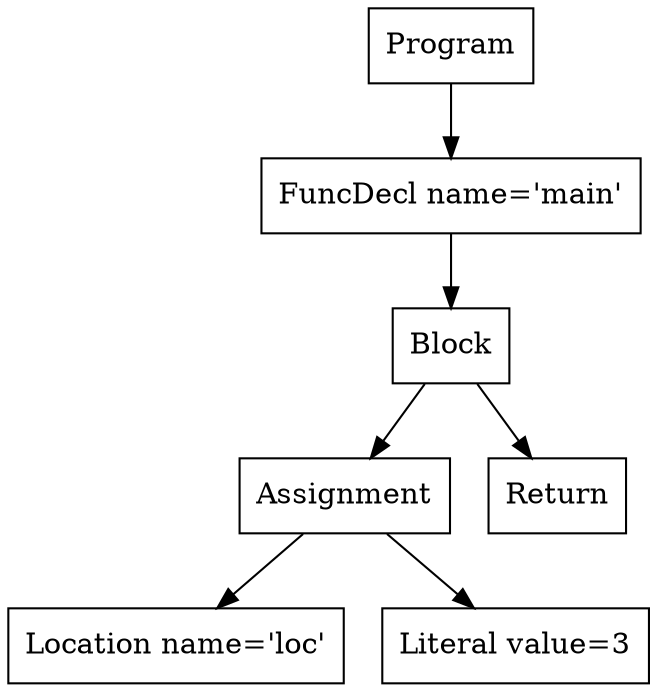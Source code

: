 digraph AST {
4 [shape=box, label="Location name='loc'"];
5 [shape=box, label="Literal value=3"];
3 [shape=box, label="Assignment"];
3 -> 4;
3 -> 5;
6 [shape=box, label="Return"];
2 [shape=box, label="Block"];
2 -> 3;
2 -> 6;
1 [shape=box, label="FuncDecl name='main'"];
1 -> 2;
0 [shape=box, label="Program"];
0 -> 1;
}
